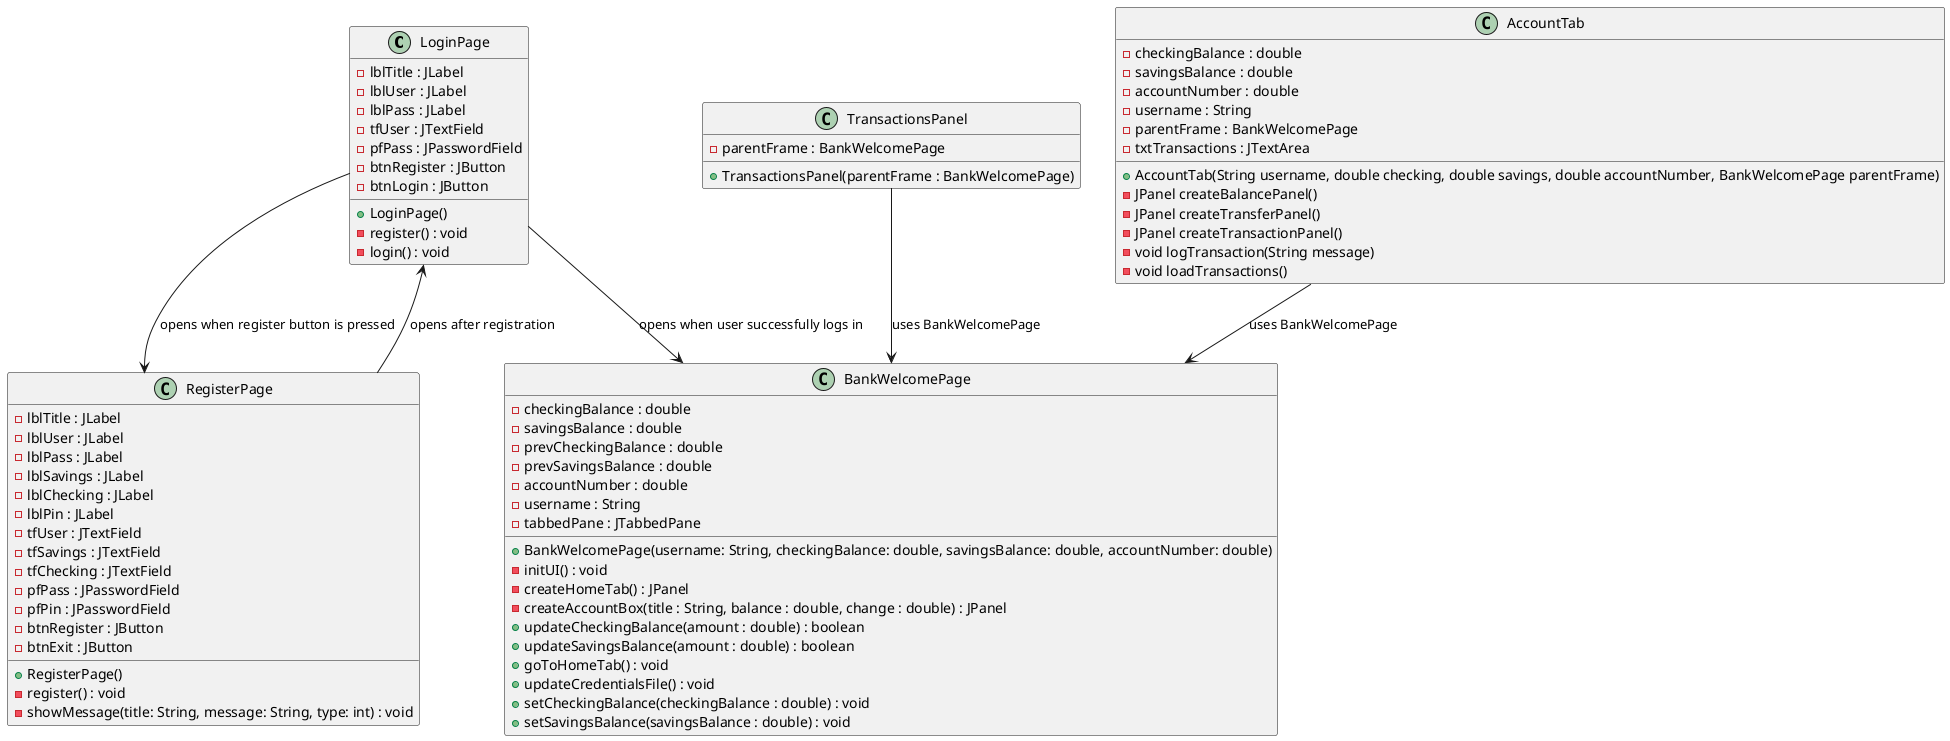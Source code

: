 @startuml Bank Class Diagram
' Login Page class
class LoginPage {
    - lblTitle : JLabel
    - lblUser : JLabel
    - lblPass : JLabel
    - tfUser : JTextField
    - pfPass : JPasswordField
    - btnRegister : JButton
    - btnLogin : JButton
    + LoginPage()
    - register() : void
    - login() : void
}

' RegisterPage class
class RegisterPage {
    - lblTitle : JLabel
    - lblUser : JLabel
    - lblPass : JLabel
    - lblSavings : JLabel
    - lblChecking : JLabel
    - lblPin : JLabel
    - tfUser : JTextField
    - tfSavings : JTextField
    - tfChecking : JTextField
    - pfPass : JPasswordField
    - pfPin : JPasswordField
    - btnRegister : JButton
    - btnExit : JButton
    + RegisterPage()
    - register() : void
    - showMessage(title: String, message: String, type: int) : void
}

' BankWelcomePage class
class BankWelcomePage {
    - checkingBalance : double
    - savingsBalance : double
    - prevCheckingBalance : double
    - prevSavingsBalance : double
    - accountNumber : double
    - username : String
    - tabbedPane : JTabbedPane
    + BankWelcomePage(username: String, checkingBalance: double, savingsBalance: double, accountNumber: double)
    - initUI() : void
    - createHomeTab() : JPanel
    - createAccountBox(title : String, balance : double, change : double) : JPanel
    + updateCheckingBalance(amount : double) : boolean
    + updateSavingsBalance(amount : double) : boolean
    + goToHomeTab() : void
    + updateCredentialsFile() : void
    + setCheckingBalance(checkingBalance : double) : void
    + setSavingsBalance(savingsBalance : double) : void
}

' TransactionsPanel Class
class TransactionsPanel {
    - parentFrame : BankWelcomePage
    + TransactionsPanel(parentFrame : BankWelcomePage)
}

' AccountTab class
class AccountTab {
    - checkingBalance : double
    - savingsBalance : double
    - accountNumber : double
    - username : String
    - parentFrame : BankWelcomePage
    - txtTransactions : JTextArea
    + AccountTab(String username, double checking, double savings, double accountNumber, BankWelcomePage parentFrame)
    - JPanel createBalancePanel()
    - JPanel createTransferPanel()
    - JPanel createTransactionPanel()
    - void logTransaction(String message)
    - void loadTransactions()
}

' Relations
LoginPage --> RegisterPage : opens when register button is pressed
LoginPage --> BankWelcomePage : opens when user successfully logs in
RegisterPage --> LoginPage : opens after registration
TransactionsPanel --> BankWelcomePage : uses BankWelcomePage
AccountTab --> BankWelcomePage : uses BankWelcomePage
@enduml